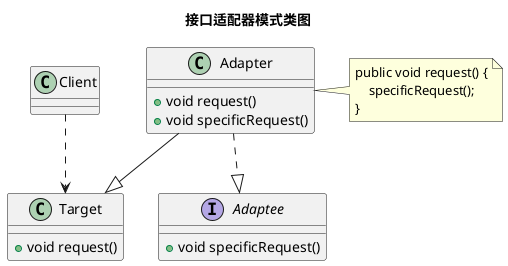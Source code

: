 @startuml

title 接口适配器模式类图

class Target {
    + void request()
}

interface Adaptee {
    + void specificRequest()
}

class Adapter {
    + void request()
    + void specificRequest()
}

note right of Adapter
public void request() {
    specificRequest();
}
end note

Adapter --|> Target
Adapter ..|> Adaptee

class Client

Client ..> Target

@enduml